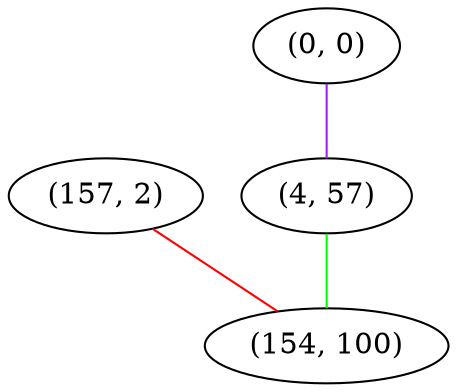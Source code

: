 graph "" {
"(157, 2)";
"(0, 0)";
"(4, 57)";
"(154, 100)";
"(157, 2)" -- "(154, 100)"  [color=red, key=0, weight=1];
"(0, 0)" -- "(4, 57)"  [color=purple, key=0, weight=4];
"(4, 57)" -- "(154, 100)"  [color=green, key=0, weight=2];
}
